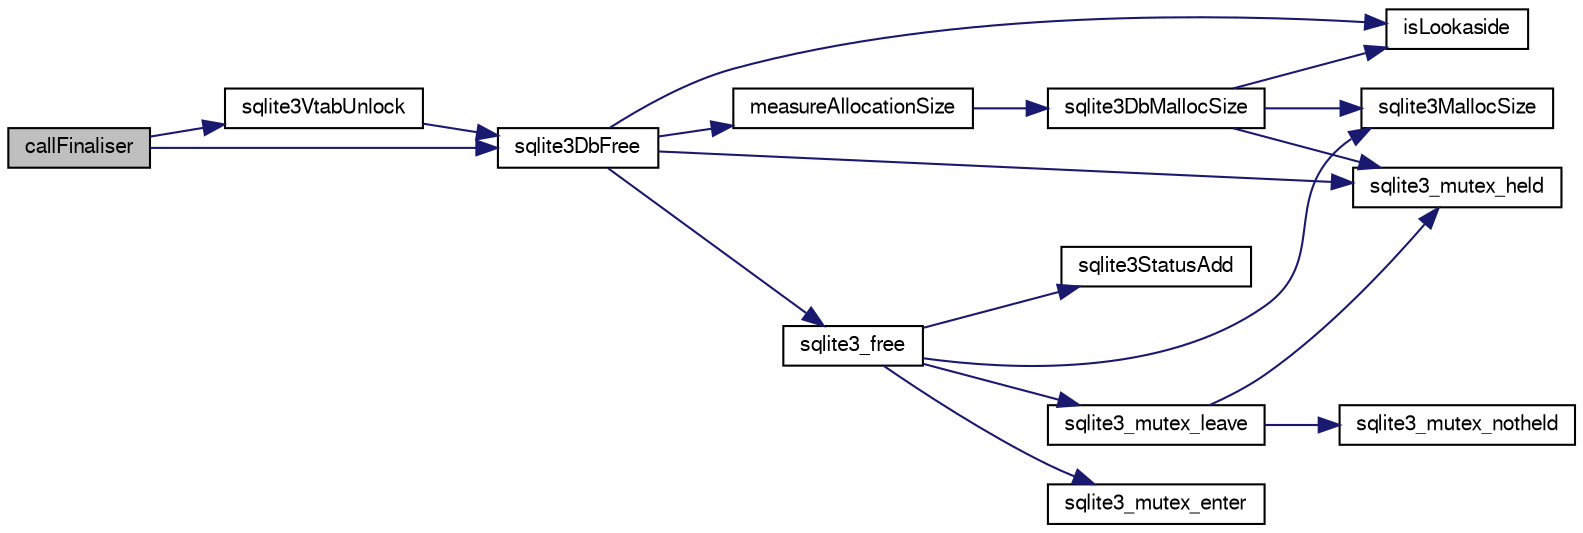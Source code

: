 digraph "callFinaliser"
{
  edge [fontname="FreeSans",fontsize="10",labelfontname="FreeSans",labelfontsize="10"];
  node [fontname="FreeSans",fontsize="10",shape=record];
  rankdir="LR";
  Node34204 [label="callFinaliser",height=0.2,width=0.4,color="black", fillcolor="grey75", style="filled", fontcolor="black"];
  Node34204 -> Node34205 [color="midnightblue",fontsize="10",style="solid",fontname="FreeSans"];
  Node34205 [label="sqlite3VtabUnlock",height=0.2,width=0.4,color="black", fillcolor="white", style="filled",URL="$sqlite3_8c.html#a8b3341682c7724d767ebc8288b9063b4"];
  Node34205 -> Node34206 [color="midnightblue",fontsize="10",style="solid",fontname="FreeSans"];
  Node34206 [label="sqlite3DbFree",height=0.2,width=0.4,color="black", fillcolor="white", style="filled",URL="$sqlite3_8c.html#ac70ab821a6607b4a1b909582dc37a069"];
  Node34206 -> Node34207 [color="midnightblue",fontsize="10",style="solid",fontname="FreeSans"];
  Node34207 [label="sqlite3_mutex_held",height=0.2,width=0.4,color="black", fillcolor="white", style="filled",URL="$sqlite3_8c.html#acf77da68932b6bc163c5e68547ecc3e7"];
  Node34206 -> Node34208 [color="midnightblue",fontsize="10",style="solid",fontname="FreeSans"];
  Node34208 [label="measureAllocationSize",height=0.2,width=0.4,color="black", fillcolor="white", style="filled",URL="$sqlite3_8c.html#a45731e644a22fdb756e2b6337224217a"];
  Node34208 -> Node34209 [color="midnightblue",fontsize="10",style="solid",fontname="FreeSans"];
  Node34209 [label="sqlite3DbMallocSize",height=0.2,width=0.4,color="black", fillcolor="white", style="filled",URL="$sqlite3_8c.html#aa397e5a8a03495203a0767abf0a71f86"];
  Node34209 -> Node34210 [color="midnightblue",fontsize="10",style="solid",fontname="FreeSans"];
  Node34210 [label="sqlite3MallocSize",height=0.2,width=0.4,color="black", fillcolor="white", style="filled",URL="$sqlite3_8c.html#acf5d2a5f35270bafb050bd2def576955"];
  Node34209 -> Node34207 [color="midnightblue",fontsize="10",style="solid",fontname="FreeSans"];
  Node34209 -> Node34211 [color="midnightblue",fontsize="10",style="solid",fontname="FreeSans"];
  Node34211 [label="isLookaside",height=0.2,width=0.4,color="black", fillcolor="white", style="filled",URL="$sqlite3_8c.html#a770fa05ff9717b75e16f4d968a77b897"];
  Node34206 -> Node34211 [color="midnightblue",fontsize="10",style="solid",fontname="FreeSans"];
  Node34206 -> Node34212 [color="midnightblue",fontsize="10",style="solid",fontname="FreeSans"];
  Node34212 [label="sqlite3_free",height=0.2,width=0.4,color="black", fillcolor="white", style="filled",URL="$sqlite3_8c.html#a6552349e36a8a691af5487999ab09519"];
  Node34212 -> Node34213 [color="midnightblue",fontsize="10",style="solid",fontname="FreeSans"];
  Node34213 [label="sqlite3_mutex_enter",height=0.2,width=0.4,color="black", fillcolor="white", style="filled",URL="$sqlite3_8c.html#a1c12cde690bd89f104de5cbad12a6bf5"];
  Node34212 -> Node34214 [color="midnightblue",fontsize="10",style="solid",fontname="FreeSans"];
  Node34214 [label="sqlite3StatusAdd",height=0.2,width=0.4,color="black", fillcolor="white", style="filled",URL="$sqlite3_8c.html#afa029f93586aeab4cc85360905dae9cd"];
  Node34212 -> Node34210 [color="midnightblue",fontsize="10",style="solid",fontname="FreeSans"];
  Node34212 -> Node34215 [color="midnightblue",fontsize="10",style="solid",fontname="FreeSans"];
  Node34215 [label="sqlite3_mutex_leave",height=0.2,width=0.4,color="black", fillcolor="white", style="filled",URL="$sqlite3_8c.html#a5838d235601dbd3c1fa993555c6bcc93"];
  Node34215 -> Node34207 [color="midnightblue",fontsize="10",style="solid",fontname="FreeSans"];
  Node34215 -> Node34216 [color="midnightblue",fontsize="10",style="solid",fontname="FreeSans"];
  Node34216 [label="sqlite3_mutex_notheld",height=0.2,width=0.4,color="black", fillcolor="white", style="filled",URL="$sqlite3_8c.html#a83967c837c1c000d3b5adcfaa688f5dc"];
  Node34204 -> Node34206 [color="midnightblue",fontsize="10",style="solid",fontname="FreeSans"];
}

